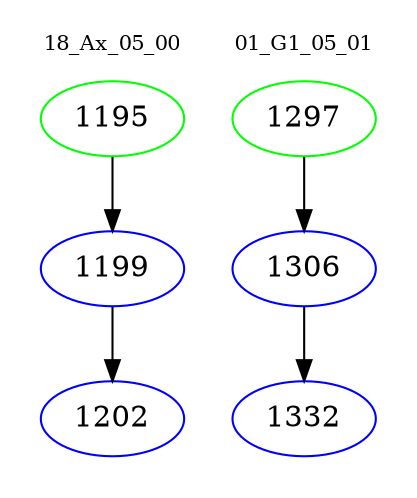 digraph{
subgraph cluster_0 {
color = white
label = "18_Ax_05_00";
fontsize=10;
T0_1195 [label="1195", color="green"]
T0_1195 -> T0_1199 [color="black"]
T0_1199 [label="1199", color="blue"]
T0_1199 -> T0_1202 [color="black"]
T0_1202 [label="1202", color="blue"]
}
subgraph cluster_1 {
color = white
label = "01_G1_05_01";
fontsize=10;
T1_1297 [label="1297", color="green"]
T1_1297 -> T1_1306 [color="black"]
T1_1306 [label="1306", color="blue"]
T1_1306 -> T1_1332 [color="black"]
T1_1332 [label="1332", color="blue"]
}
}
